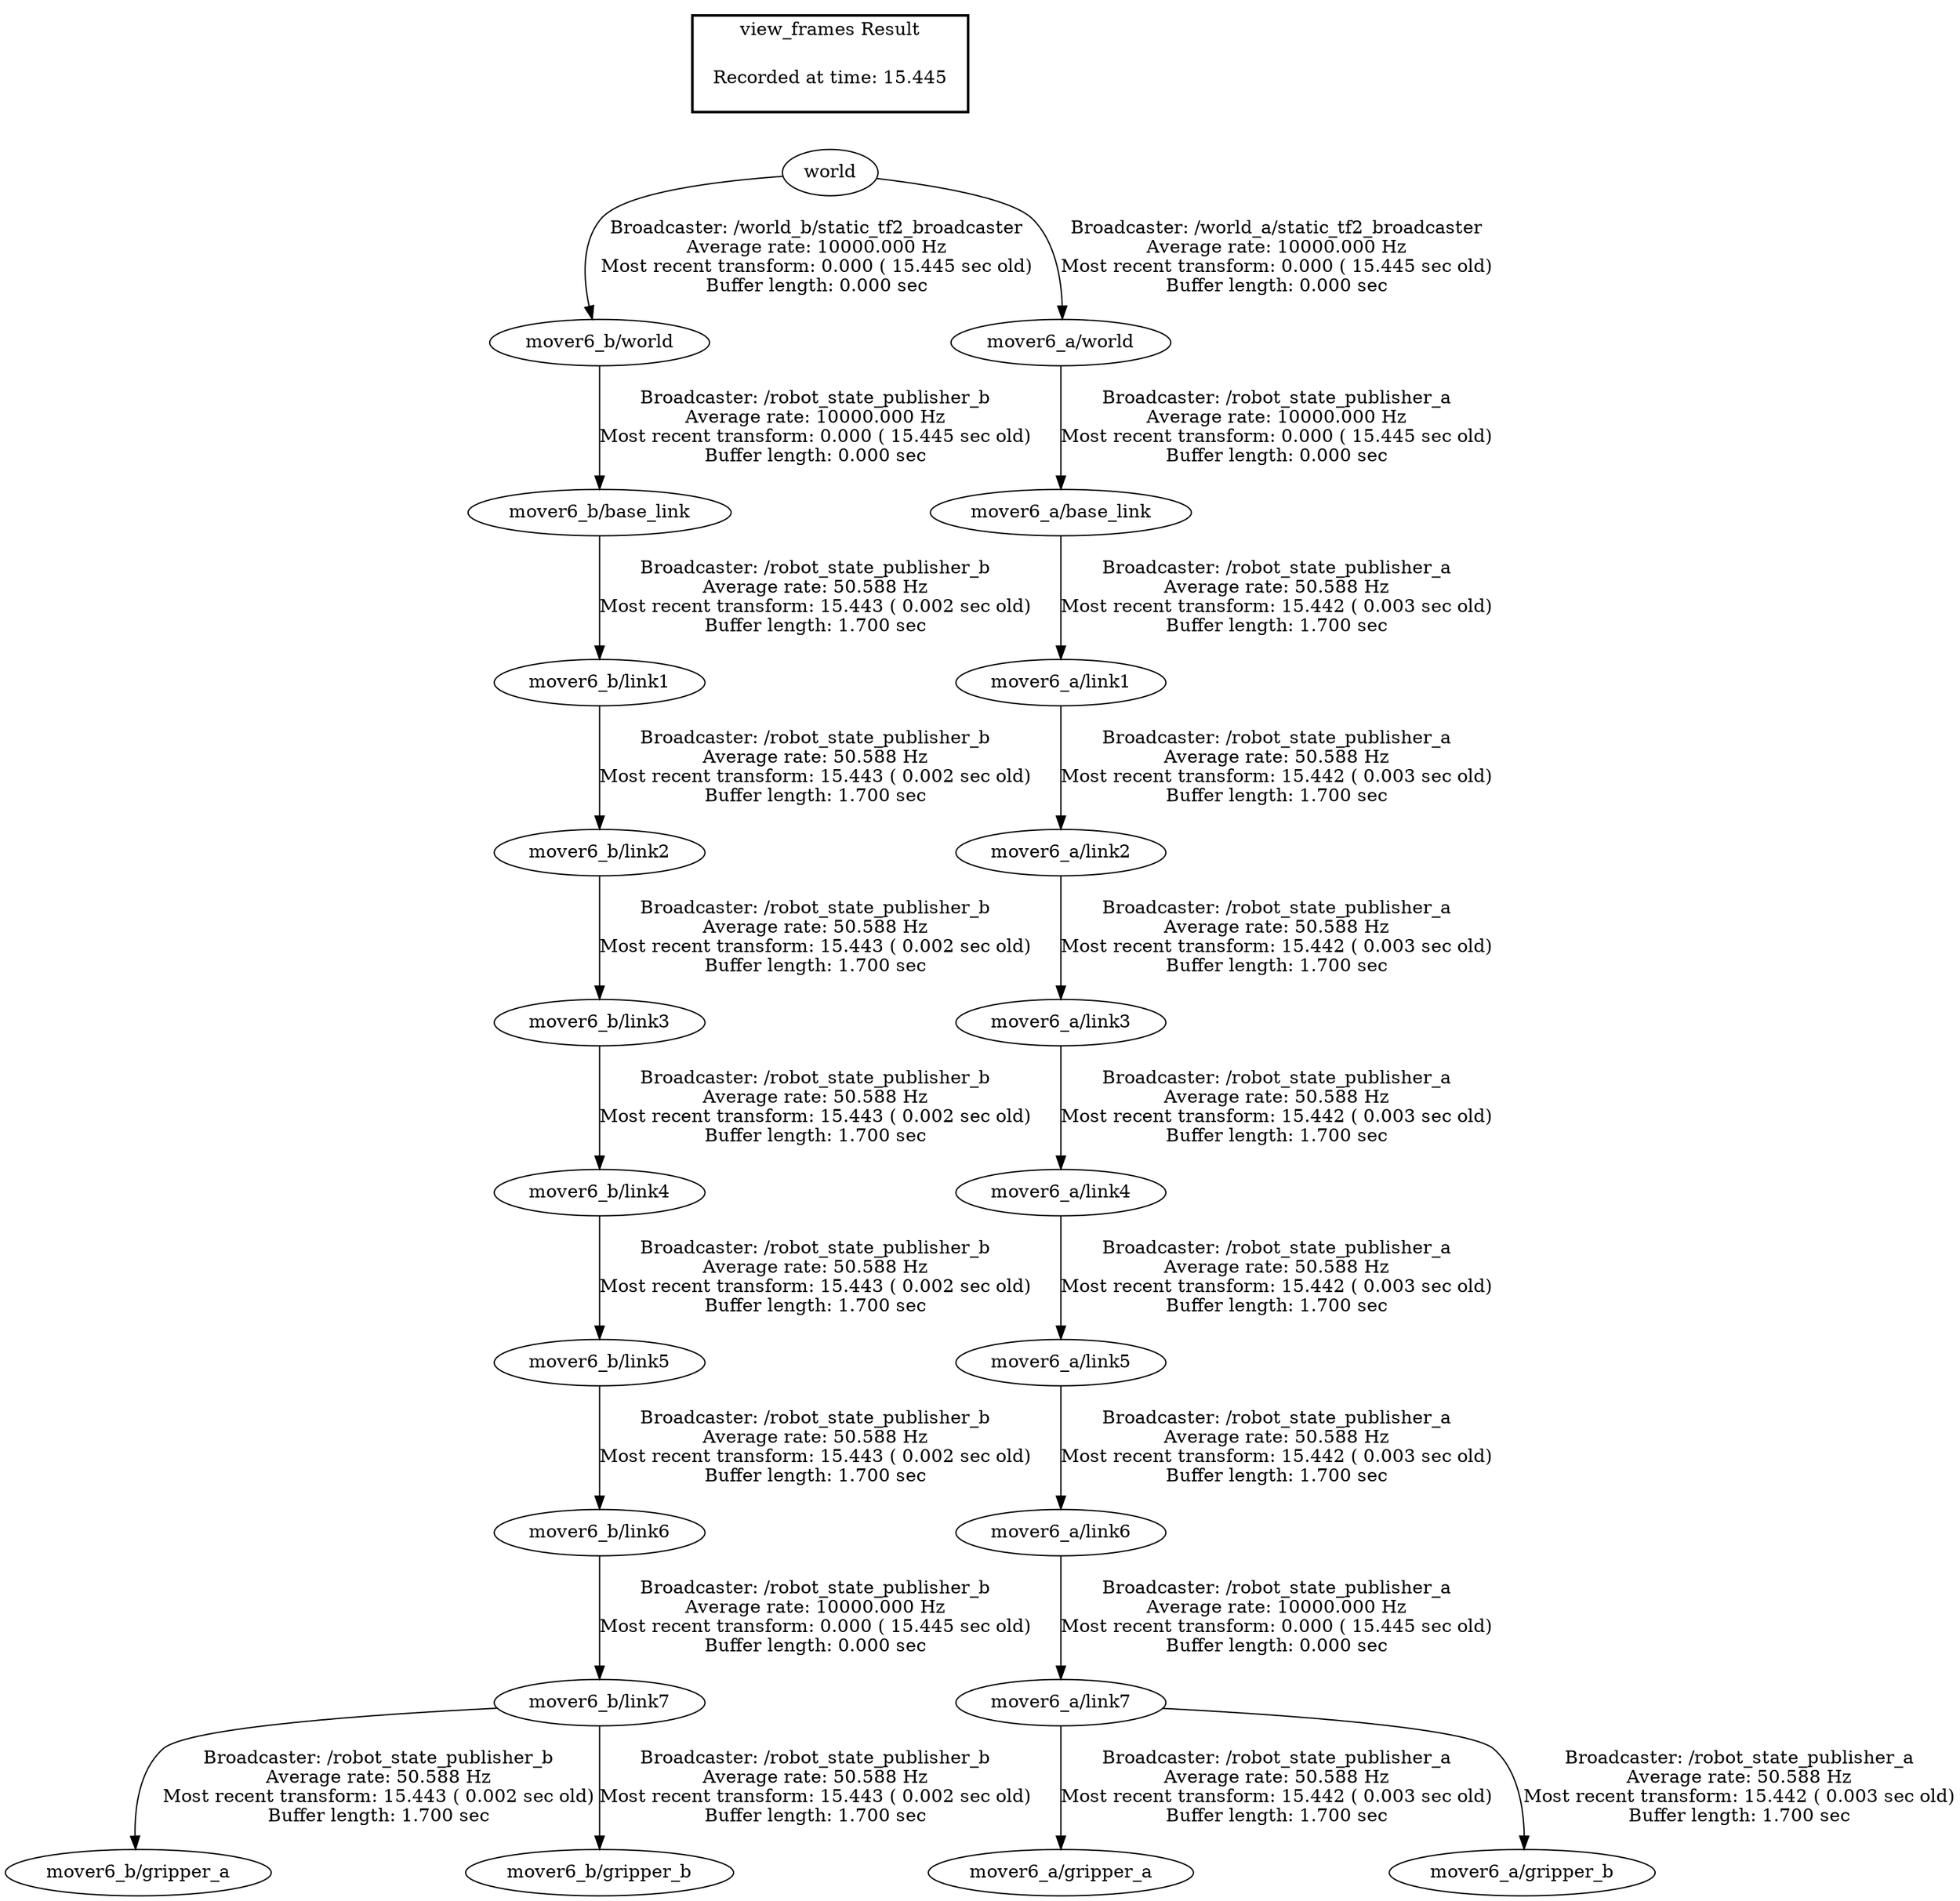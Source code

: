 digraph G {
"mover6_b/world" -> "mover6_b/base_link"[label="Broadcaster: /robot_state_publisher_b\nAverage rate: 10000.000 Hz\nMost recent transform: 0.000 ( 15.445 sec old)\nBuffer length: 0.000 sec\n"];
"world" -> "mover6_b/world"[label="Broadcaster: /world_b/static_tf2_broadcaster\nAverage rate: 10000.000 Hz\nMost recent transform: 0.000 ( 15.445 sec old)\nBuffer length: 0.000 sec\n"];
"mover6_b/link6" -> "mover6_b/link7"[label="Broadcaster: /robot_state_publisher_b\nAverage rate: 10000.000 Hz\nMost recent transform: 0.000 ( 15.445 sec old)\nBuffer length: 0.000 sec\n"];
"mover6_b/link5" -> "mover6_b/link6"[label="Broadcaster: /robot_state_publisher_b\nAverage rate: 50.588 Hz\nMost recent transform: 15.443 ( 0.002 sec old)\nBuffer length: 1.700 sec\n"];
"mover6_a/world" -> "mover6_a/base_link"[label="Broadcaster: /robot_state_publisher_a\nAverage rate: 10000.000 Hz\nMost recent transform: 0.000 ( 15.445 sec old)\nBuffer length: 0.000 sec\n"];
"world" -> "mover6_a/world"[label="Broadcaster: /world_a/static_tf2_broadcaster\nAverage rate: 10000.000 Hz\nMost recent transform: 0.000 ( 15.445 sec old)\nBuffer length: 0.000 sec\n"];
"mover6_a/link6" -> "mover6_a/link7"[label="Broadcaster: /robot_state_publisher_a\nAverage rate: 10000.000 Hz\nMost recent transform: 0.000 ( 15.445 sec old)\nBuffer length: 0.000 sec\n"];
"mover6_a/link5" -> "mover6_a/link6"[label="Broadcaster: /robot_state_publisher_a\nAverage rate: 50.588 Hz\nMost recent transform: 15.442 ( 0.003 sec old)\nBuffer length: 1.700 sec\n"];
"mover6_a/base_link" -> "mover6_a/link1"[label="Broadcaster: /robot_state_publisher_a\nAverage rate: 50.588 Hz\nMost recent transform: 15.442 ( 0.003 sec old)\nBuffer length: 1.700 sec\n"];
"mover6_a/link1" -> "mover6_a/link2"[label="Broadcaster: /robot_state_publisher_a\nAverage rate: 50.588 Hz\nMost recent transform: 15.442 ( 0.003 sec old)\nBuffer length: 1.700 sec\n"];
"mover6_a/link2" -> "mover6_a/link3"[label="Broadcaster: /robot_state_publisher_a\nAverage rate: 50.588 Hz\nMost recent transform: 15.442 ( 0.003 sec old)\nBuffer length: 1.700 sec\n"];
"mover6_a/link3" -> "mover6_a/link4"[label="Broadcaster: /robot_state_publisher_a\nAverage rate: 50.588 Hz\nMost recent transform: 15.442 ( 0.003 sec old)\nBuffer length: 1.700 sec\n"];
"mover6_a/link4" -> "mover6_a/link5"[label="Broadcaster: /robot_state_publisher_a\nAverage rate: 50.588 Hz\nMost recent transform: 15.442 ( 0.003 sec old)\nBuffer length: 1.700 sec\n"];
"mover6_a/link7" -> "mover6_a/gripper_a"[label="Broadcaster: /robot_state_publisher_a\nAverage rate: 50.588 Hz\nMost recent transform: 15.442 ( 0.003 sec old)\nBuffer length: 1.700 sec\n"];
"mover6_a/link7" -> "mover6_a/gripper_b"[label="Broadcaster: /robot_state_publisher_a\nAverage rate: 50.588 Hz\nMost recent transform: 15.442 ( 0.003 sec old)\nBuffer length: 1.700 sec\n"];
"mover6_b/base_link" -> "mover6_b/link1"[label="Broadcaster: /robot_state_publisher_b\nAverage rate: 50.588 Hz\nMost recent transform: 15.443 ( 0.002 sec old)\nBuffer length: 1.700 sec\n"];
"mover6_b/link1" -> "mover6_b/link2"[label="Broadcaster: /robot_state_publisher_b\nAverage rate: 50.588 Hz\nMost recent transform: 15.443 ( 0.002 sec old)\nBuffer length: 1.700 sec\n"];
"mover6_b/link2" -> "mover6_b/link3"[label="Broadcaster: /robot_state_publisher_b\nAverage rate: 50.588 Hz\nMost recent transform: 15.443 ( 0.002 sec old)\nBuffer length: 1.700 sec\n"];
"mover6_b/link3" -> "mover6_b/link4"[label="Broadcaster: /robot_state_publisher_b\nAverage rate: 50.588 Hz\nMost recent transform: 15.443 ( 0.002 sec old)\nBuffer length: 1.700 sec\n"];
"mover6_b/link4" -> "mover6_b/link5"[label="Broadcaster: /robot_state_publisher_b\nAverage rate: 50.588 Hz\nMost recent transform: 15.443 ( 0.002 sec old)\nBuffer length: 1.700 sec\n"];
"mover6_b/link7" -> "mover6_b/gripper_a"[label="Broadcaster: /robot_state_publisher_b\nAverage rate: 50.588 Hz\nMost recent transform: 15.443 ( 0.002 sec old)\nBuffer length: 1.700 sec\n"];
"mover6_b/link7" -> "mover6_b/gripper_b"[label="Broadcaster: /robot_state_publisher_b\nAverage rate: 50.588 Hz\nMost recent transform: 15.443 ( 0.002 sec old)\nBuffer length: 1.700 sec\n"];
edge [style=invis];
 subgraph cluster_legend { style=bold; color=black; label ="view_frames Result";
"Recorded at time: 15.445"[ shape=plaintext ] ;
 }->"world";
}
